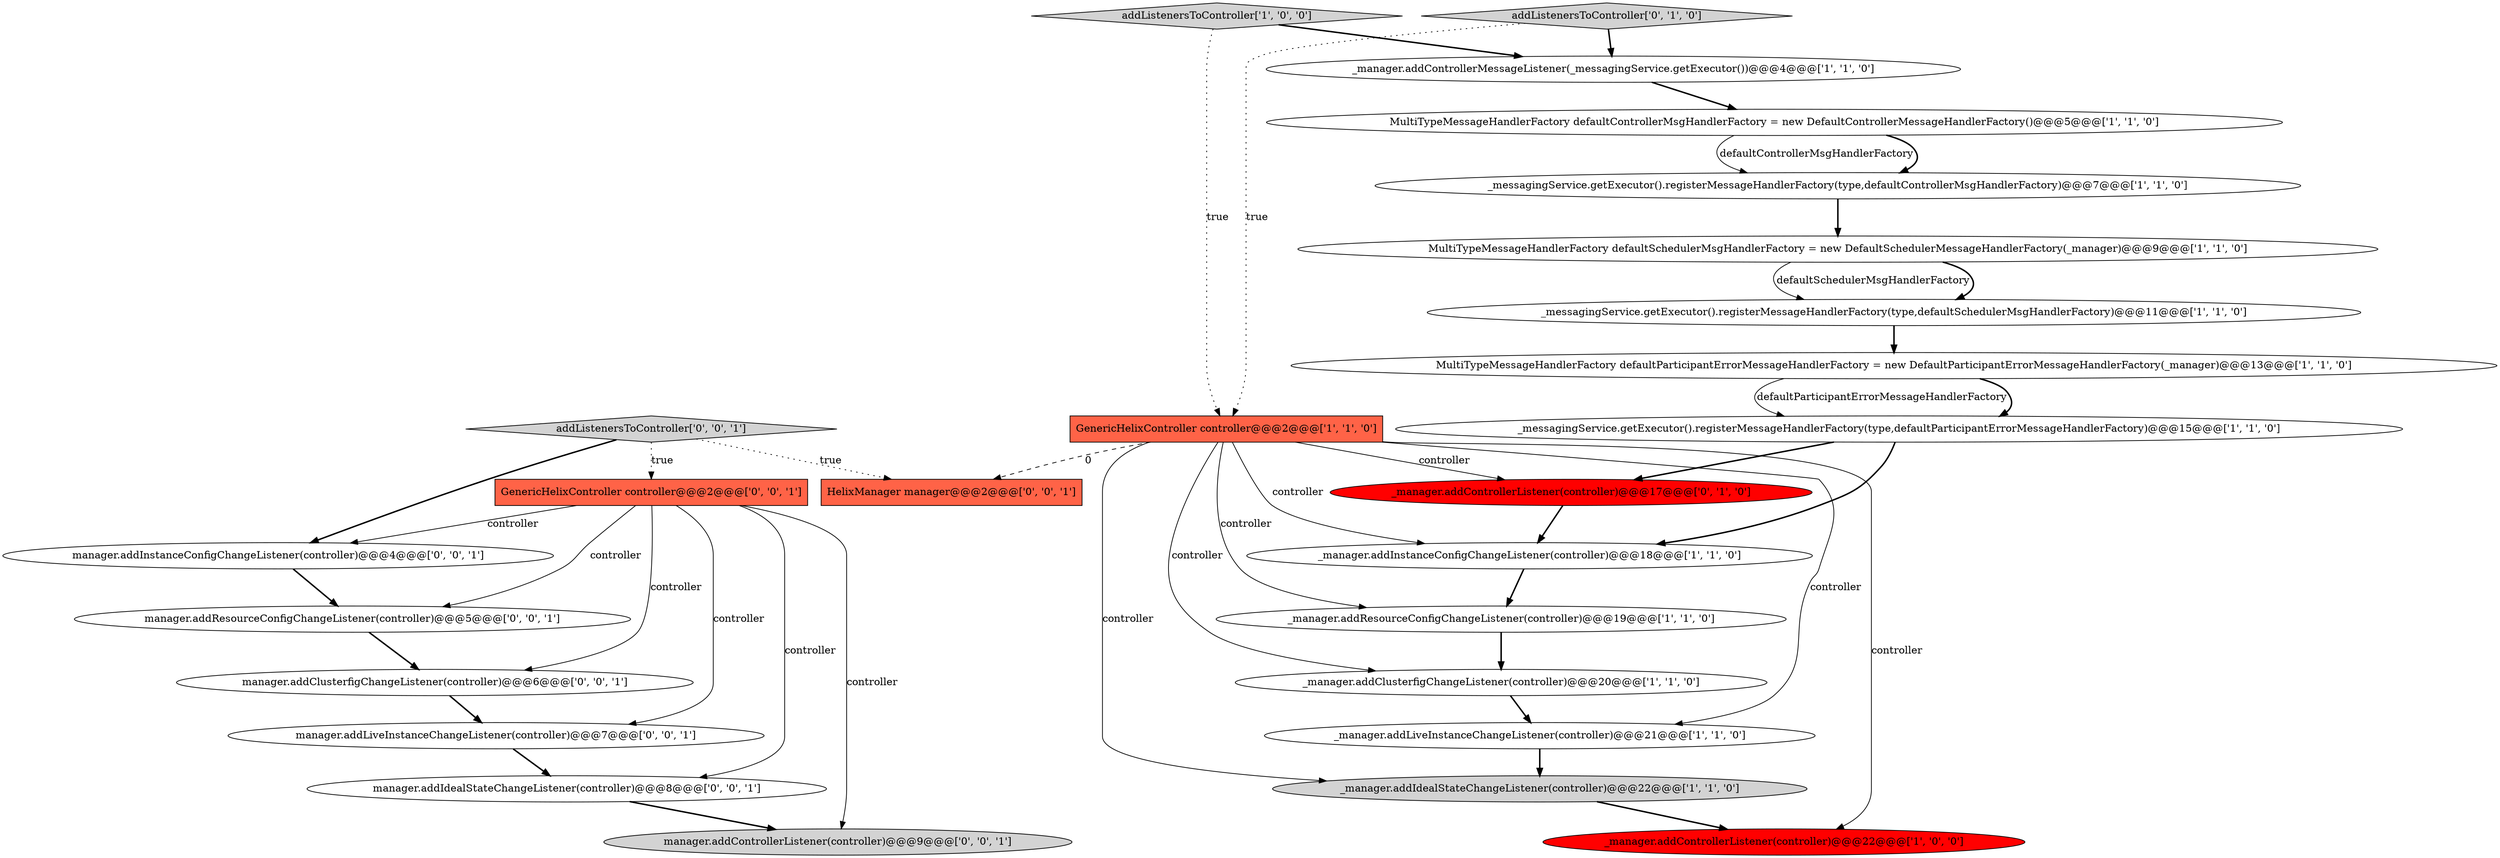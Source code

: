 digraph {
23 [style = filled, label = "GenericHelixController controller@@@2@@@['0', '0', '1']", fillcolor = tomato, shape = box image = "AAA0AAABBB3BBB"];
4 [style = filled, label = "_manager.addLiveInstanceChangeListener(controller)@@@21@@@['1', '1', '0']", fillcolor = white, shape = ellipse image = "AAA0AAABBB1BBB"];
0 [style = filled, label = "_messagingService.getExecutor().registerMessageHandlerFactory(type,defaultParticipantErrorMessageHandlerFactory)@@@15@@@['1', '1', '0']", fillcolor = white, shape = ellipse image = "AAA0AAABBB1BBB"];
10 [style = filled, label = "_manager.addInstanceConfigChangeListener(controller)@@@18@@@['1', '1', '0']", fillcolor = white, shape = ellipse image = "AAA0AAABBB1BBB"];
7 [style = filled, label = "_messagingService.getExecutor().registerMessageHandlerFactory(type,defaultSchedulerMsgHandlerFactory)@@@11@@@['1', '1', '0']", fillcolor = white, shape = ellipse image = "AAA0AAABBB1BBB"];
3 [style = filled, label = "MultiTypeMessageHandlerFactory defaultParticipantErrorMessageHandlerFactory = new DefaultParticipantErrorMessageHandlerFactory(_manager)@@@13@@@['1', '1', '0']", fillcolor = white, shape = ellipse image = "AAA0AAABBB1BBB"];
20 [style = filled, label = "manager.addClusterfigChangeListener(controller)@@@6@@@['0', '0', '1']", fillcolor = white, shape = ellipse image = "AAA0AAABBB3BBB"];
2 [style = filled, label = "GenericHelixController controller@@@2@@@['1', '1', '0']", fillcolor = tomato, shape = box image = "AAA0AAABBB1BBB"];
17 [style = filled, label = "manager.addInstanceConfigChangeListener(controller)@@@4@@@['0', '0', '1']", fillcolor = white, shape = ellipse image = "AAA0AAABBB3BBB"];
9 [style = filled, label = "MultiTypeMessageHandlerFactory defaultControllerMsgHandlerFactory = new DefaultControllerMessageHandlerFactory()@@@5@@@['1', '1', '0']", fillcolor = white, shape = ellipse image = "AAA0AAABBB1BBB"];
22 [style = filled, label = "manager.addLiveInstanceChangeListener(controller)@@@7@@@['0', '0', '1']", fillcolor = white, shape = ellipse image = "AAA0AAABBB3BBB"];
19 [style = filled, label = "addListenersToController['0', '0', '1']", fillcolor = lightgray, shape = diamond image = "AAA0AAABBB3BBB"];
11 [style = filled, label = "_manager.addControllerListener(controller)@@@22@@@['1', '0', '0']", fillcolor = red, shape = ellipse image = "AAA1AAABBB1BBB"];
14 [style = filled, label = "_manager.addResourceConfigChangeListener(controller)@@@19@@@['1', '1', '0']", fillcolor = white, shape = ellipse image = "AAA0AAABBB1BBB"];
5 [style = filled, label = "MultiTypeMessageHandlerFactory defaultSchedulerMsgHandlerFactory = new DefaultSchedulerMessageHandlerFactory(_manager)@@@9@@@['1', '1', '0']", fillcolor = white, shape = ellipse image = "AAA0AAABBB1BBB"];
8 [style = filled, label = "addListenersToController['1', '0', '0']", fillcolor = lightgray, shape = diamond image = "AAA0AAABBB1BBB"];
12 [style = filled, label = "_manager.addIdealStateChangeListener(controller)@@@22@@@['1', '1', '0']", fillcolor = lightgray, shape = ellipse image = "AAA0AAABBB1BBB"];
15 [style = filled, label = "_manager.addControllerListener(controller)@@@17@@@['0', '1', '0']", fillcolor = red, shape = ellipse image = "AAA1AAABBB2BBB"];
24 [style = filled, label = "HelixManager manager@@@2@@@['0', '0', '1']", fillcolor = tomato, shape = box image = "AAA0AAABBB3BBB"];
1 [style = filled, label = "_manager.addClusterfigChangeListener(controller)@@@20@@@['1', '1', '0']", fillcolor = white, shape = ellipse image = "AAA0AAABBB1BBB"];
18 [style = filled, label = "manager.addIdealStateChangeListener(controller)@@@8@@@['0', '0', '1']", fillcolor = white, shape = ellipse image = "AAA0AAABBB3BBB"];
13 [style = filled, label = "_messagingService.getExecutor().registerMessageHandlerFactory(type,defaultControllerMsgHandlerFactory)@@@7@@@['1', '1', '0']", fillcolor = white, shape = ellipse image = "AAA0AAABBB1BBB"];
25 [style = filled, label = "manager.addControllerListener(controller)@@@9@@@['0', '0', '1']", fillcolor = lightgray, shape = ellipse image = "AAA0AAABBB3BBB"];
16 [style = filled, label = "addListenersToController['0', '1', '0']", fillcolor = lightgray, shape = diamond image = "AAA0AAABBB2BBB"];
21 [style = filled, label = "manager.addResourceConfigChangeListener(controller)@@@5@@@['0', '0', '1']", fillcolor = white, shape = ellipse image = "AAA0AAABBB3BBB"];
6 [style = filled, label = "_manager.addControllerMessageListener(_messagingService.getExecutor())@@@4@@@['1', '1', '0']", fillcolor = white, shape = ellipse image = "AAA0AAABBB1BBB"];
1->4 [style = bold, label=""];
15->10 [style = bold, label=""];
23->17 [style = solid, label="controller"];
3->0 [style = solid, label="defaultParticipantErrorMessageHandlerFactory"];
16->2 [style = dotted, label="true"];
10->14 [style = bold, label=""];
2->14 [style = solid, label="controller"];
2->12 [style = solid, label="controller"];
23->18 [style = solid, label="controller"];
23->25 [style = solid, label="controller"];
8->2 [style = dotted, label="true"];
16->6 [style = bold, label=""];
12->11 [style = bold, label=""];
2->11 [style = solid, label="controller"];
19->23 [style = dotted, label="true"];
9->13 [style = solid, label="defaultControllerMsgHandlerFactory"];
8->6 [style = bold, label=""];
19->17 [style = bold, label=""];
23->21 [style = solid, label="controller"];
19->24 [style = dotted, label="true"];
23->22 [style = solid, label="controller"];
0->15 [style = bold, label=""];
7->3 [style = bold, label=""];
3->0 [style = bold, label=""];
14->1 [style = bold, label=""];
20->22 [style = bold, label=""];
0->10 [style = bold, label=""];
22->18 [style = bold, label=""];
21->20 [style = bold, label=""];
2->1 [style = solid, label="controller"];
23->20 [style = solid, label="controller"];
2->4 [style = solid, label="controller"];
18->25 [style = bold, label=""];
13->5 [style = bold, label=""];
5->7 [style = solid, label="defaultSchedulerMsgHandlerFactory"];
4->12 [style = bold, label=""];
5->7 [style = bold, label=""];
2->24 [style = dashed, label="0"];
2->10 [style = solid, label="controller"];
6->9 [style = bold, label=""];
17->21 [style = bold, label=""];
2->15 [style = solid, label="controller"];
9->13 [style = bold, label=""];
}
